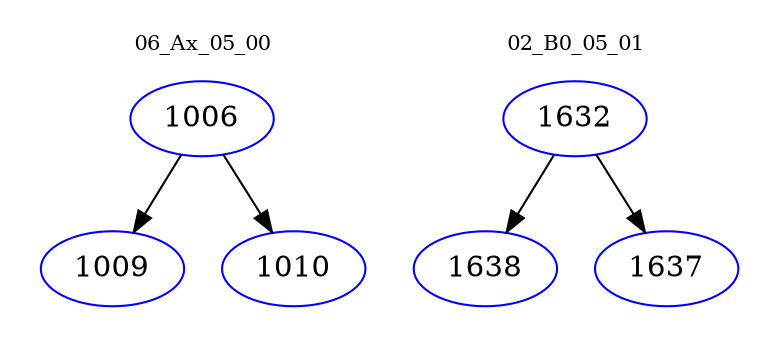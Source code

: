 digraph{
subgraph cluster_0 {
color = white
label = "06_Ax_05_00";
fontsize=10;
T0_1006 [label="1006", color="blue"]
T0_1006 -> T0_1009 [color="black"]
T0_1009 [label="1009", color="blue"]
T0_1006 -> T0_1010 [color="black"]
T0_1010 [label="1010", color="blue"]
}
subgraph cluster_1 {
color = white
label = "02_B0_05_01";
fontsize=10;
T1_1632 [label="1632", color="blue"]
T1_1632 -> T1_1638 [color="black"]
T1_1638 [label="1638", color="blue"]
T1_1632 -> T1_1637 [color="black"]
T1_1637 [label="1637", color="blue"]
}
}
